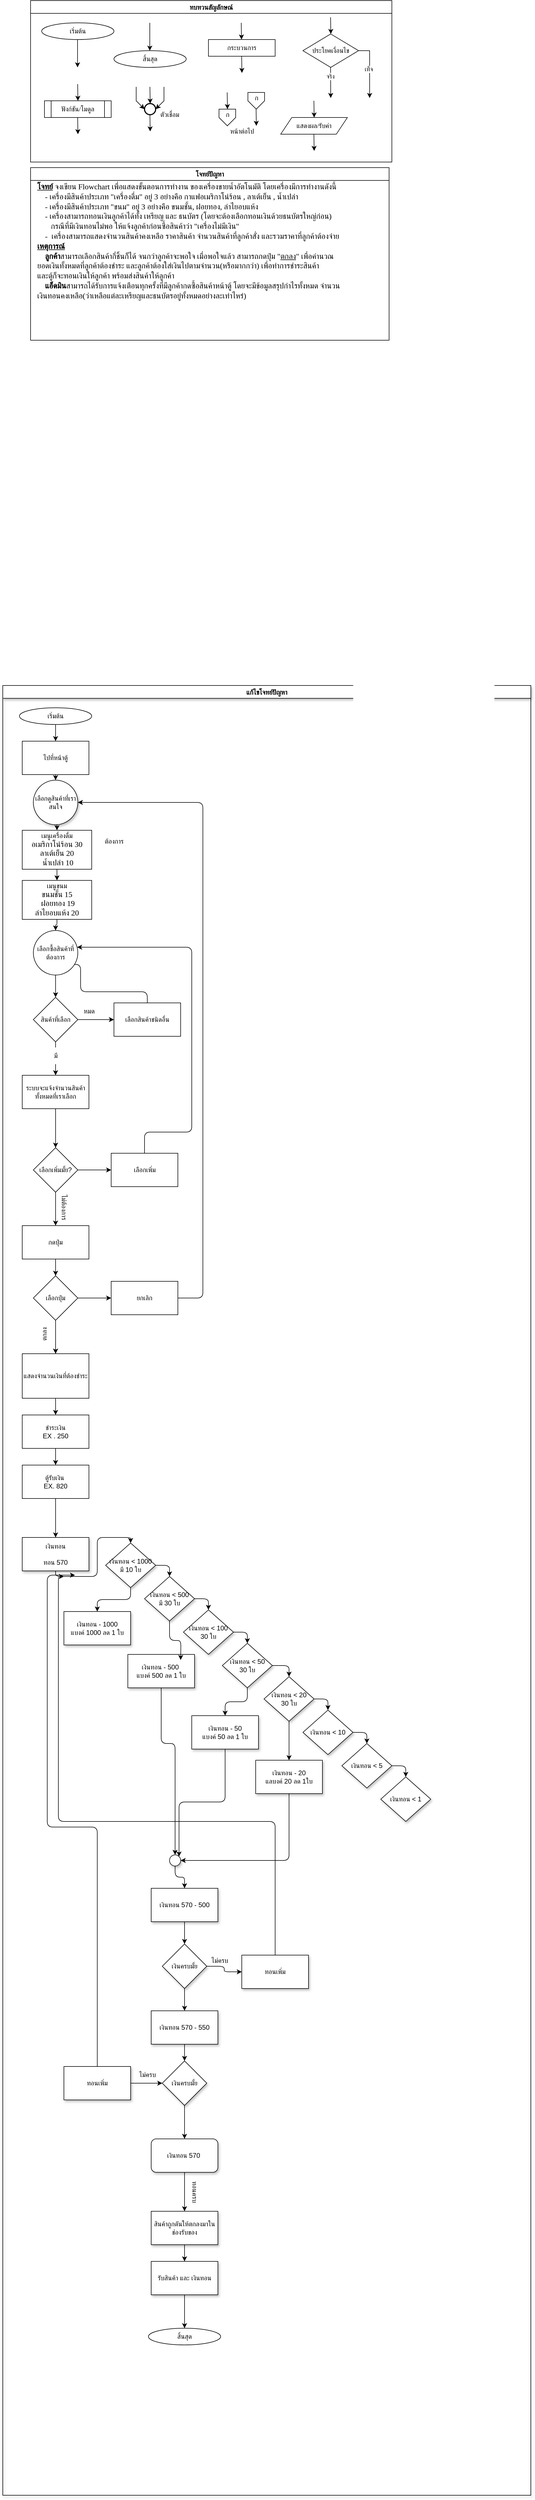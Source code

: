 <mxfile>
    <diagram id="C5RBs43oDa-KdzZeNtuy" name="Page-1">
        <mxGraphModel dx="1659" dy="576" grid="1" gridSize="10" guides="1" tooltips="1" connect="1" arrows="1" fold="1" page="1" pageScale="1" pageWidth="827" pageHeight="1169" math="0" shadow="0">
            <root>
                <mxCell id="WIyWlLk6GJQsqaUBKTNV-0"/>
                <mxCell id="WIyWlLk6GJQsqaUBKTNV-1" parent="WIyWlLk6GJQsqaUBKTNV-0"/>
                <mxCell id="135" value="ทบทวนสัญลักษณ์" style="swimlane;fontFamily=Sarabun;fontSource=https%3A%2F%2Ffonts.googleapis.com%2Fcss%3Ffamily%3DSarabun;" vertex="1" parent="WIyWlLk6GJQsqaUBKTNV-1">
                    <mxGeometry x="-710" y="30" width="650" height="290" as="geometry"/>
                </mxCell>
                <mxCell id="136" value="&lt;font data-font-src=&quot;https://fonts.googleapis.com/css?family=Sarabun&quot; face=&quot;Sarabun&quot;&gt;เริ่มต้น&lt;/font&gt;" style="ellipse;whiteSpace=wrap;html=1;" vertex="1" parent="135">
                    <mxGeometry x="20" y="40" width="130" height="30" as="geometry"/>
                </mxCell>
                <mxCell id="137" value="" style="endArrow=classic;html=1;rounded=0;" edge="1" parent="135">
                    <mxGeometry width="50" height="50" relative="1" as="geometry">
                        <mxPoint x="84.5" y="70" as="sourcePoint"/>
                        <mxPoint x="84.5" y="120" as="targetPoint"/>
                    </mxGeometry>
                </mxCell>
                <mxCell id="138" value="&lt;font face=&quot;Sarabun&quot;&gt;สิ้นสุด&lt;/font&gt;" style="ellipse;whiteSpace=wrap;html=1;" vertex="1" parent="135">
                    <mxGeometry x="150" y="90" width="130" height="30" as="geometry"/>
                </mxCell>
                <mxCell id="139" value="" style="endArrow=classic;html=1;rounded=0;" edge="1" parent="135">
                    <mxGeometry width="50" height="50" relative="1" as="geometry">
                        <mxPoint x="214.5" y="40" as="sourcePoint"/>
                        <mxPoint x="214.5" y="90" as="targetPoint"/>
                    </mxGeometry>
                </mxCell>
                <mxCell id="140" value="กระบวนการ" style="rounded=0;whiteSpace=wrap;html=1;fontFamily=Sarabun;fontSource=https%3A%2F%2Ffonts.googleapis.com%2Fcss%3Ffamily%3DSarabun;" vertex="1" parent="135">
                    <mxGeometry x="320" y="70" width="120" height="30" as="geometry"/>
                </mxCell>
                <mxCell id="141" value="" style="endArrow=classic;html=1;rounded=0;" edge="1" parent="135">
                    <mxGeometry width="50" height="50" relative="1" as="geometry">
                        <mxPoint x="379" y="40" as="sourcePoint"/>
                        <mxPoint x="379.5" y="70" as="targetPoint"/>
                    </mxGeometry>
                </mxCell>
                <mxCell id="142" value="" style="endArrow=classic;html=1;rounded=0;" edge="1" parent="135">
                    <mxGeometry width="50" height="50" relative="1" as="geometry">
                        <mxPoint x="379.75" y="100" as="sourcePoint"/>
                        <mxPoint x="380.25" y="130" as="targetPoint"/>
                    </mxGeometry>
                </mxCell>
                <mxCell id="143" value="ประโยคเงื่อนไข" style="rhombus;whiteSpace=wrap;html=1;fontFamily=Sarabun;fontSource=https%3A%2F%2Ffonts.googleapis.com%2Fcss%3Ffamily%3DSarabun;" vertex="1" parent="135">
                    <mxGeometry x="490" y="60" width="100" height="60" as="geometry"/>
                </mxCell>
                <mxCell id="144" value="" style="endArrow=classic;html=1;rounded=0;" edge="1" parent="135">
                    <mxGeometry width="50" height="50" relative="1" as="geometry">
                        <mxPoint x="539.71" y="30" as="sourcePoint"/>
                        <mxPoint x="540.21" y="60" as="targetPoint"/>
                    </mxGeometry>
                </mxCell>
                <mxCell id="145" value="" style="endArrow=classic;html=1;rounded=0;" edge="1" parent="135">
                    <mxGeometry width="50" height="50" relative="1" as="geometry">
                        <mxPoint x="539.71" y="120" as="sourcePoint"/>
                        <mxPoint x="540" y="175" as="targetPoint"/>
                    </mxGeometry>
                </mxCell>
                <mxCell id="146" value="จริง" style="edgeLabel;html=1;align=center;verticalAlign=middle;resizable=0;points=[];fontFamily=Sarabun;fontSource=https%3A%2F%2Ffonts.googleapis.com%2Fcss%3Ffamily%3DSarabun;" vertex="1" connectable="0" parent="145">
                    <mxGeometry x="-0.414" y="-1" relative="1" as="geometry">
                        <mxPoint as="offset"/>
                    </mxGeometry>
                </mxCell>
                <mxCell id="147" value="" style="endArrow=classic;html=1;rounded=0;exitX=1;exitY=0.5;exitDx=0;exitDy=0;" edge="1" parent="135" source="143">
                    <mxGeometry width="50" height="50" relative="1" as="geometry">
                        <mxPoint x="620" y="95" as="sourcePoint"/>
                        <mxPoint x="610" y="175" as="targetPoint"/>
                        <Array as="points">
                            <mxPoint x="610" y="90"/>
                        </Array>
                    </mxGeometry>
                </mxCell>
                <mxCell id="148" value="&lt;font data-font-src=&quot;https://fonts.googleapis.com/css?family=Sarabun&quot; face=&quot;Sarabun&quot;&gt;เท็จ&lt;/font&gt;" style="edgeLabel;html=1;align=center;verticalAlign=middle;resizable=0;points=[];" vertex="1" connectable="0" parent="147">
                    <mxGeometry x="-0.002" y="-2" relative="1" as="geometry">
                        <mxPoint as="offset"/>
                    </mxGeometry>
                </mxCell>
                <mxCell id="149" value="&lt;font data-font-src=&quot;https://fonts.googleapis.com/css?family=Sarabun&quot; face=&quot;Sarabun&quot;&gt;ฟังก์ชัน/โมดูล&lt;/font&gt;" style="shape=process;whiteSpace=wrap;html=1;backgroundOutline=1;" vertex="1" parent="135">
                    <mxGeometry x="25" y="180" width="120" height="30" as="geometry"/>
                </mxCell>
                <mxCell id="150" value="" style="endArrow=classic;html=1;rounded=0;" edge="1" parent="135">
                    <mxGeometry width="50" height="50" relative="1" as="geometry">
                        <mxPoint x="84.71" y="150" as="sourcePoint"/>
                        <mxPoint x="85.21" y="180" as="targetPoint"/>
                    </mxGeometry>
                </mxCell>
                <mxCell id="151" value="" style="endArrow=classic;html=1;rounded=0;" edge="1" parent="135">
                    <mxGeometry width="50" height="50" relative="1" as="geometry">
                        <mxPoint x="84.71" y="210" as="sourcePoint"/>
                        <mxPoint x="85.21" y="240" as="targetPoint"/>
                    </mxGeometry>
                </mxCell>
                <mxCell id="152" value="" style="strokeWidth=2;html=1;shape=mxgraph.flowchart.start_2;whiteSpace=wrap;" vertex="1" parent="135">
                    <mxGeometry x="205" y="185" width="20" height="20" as="geometry"/>
                </mxCell>
                <mxCell id="153" value="" style="endArrow=classic;html=1;rounded=0;" edge="1" parent="135">
                    <mxGeometry width="50" height="50" relative="1" as="geometry">
                        <mxPoint x="214.71" y="155" as="sourcePoint"/>
                        <mxPoint x="215.21" y="185" as="targetPoint"/>
                    </mxGeometry>
                </mxCell>
                <mxCell id="154" value="" style="endArrow=classic;html=1;rounded=0;entryX=0;entryY=0.5;entryDx=0;entryDy=0;entryPerimeter=0;" edge="1" parent="135" target="152">
                    <mxGeometry width="50" height="50" relative="1" as="geometry">
                        <mxPoint x="190.0" y="155" as="sourcePoint"/>
                        <mxPoint x="190.5" y="185" as="targetPoint"/>
                        <Array as="points">
                            <mxPoint x="190" y="180"/>
                        </Array>
                    </mxGeometry>
                </mxCell>
                <mxCell id="155" value="" style="endArrow=classic;html=1;rounded=0;entryX=1;entryY=0.5;entryDx=0;entryDy=0;entryPerimeter=0;" edge="1" parent="135" target="152">
                    <mxGeometry width="50" height="50" relative="1" as="geometry">
                        <mxPoint x="240.0" y="155" as="sourcePoint"/>
                        <mxPoint x="240.5" y="185" as="targetPoint"/>
                        <Array as="points">
                            <mxPoint x="240" y="180"/>
                        </Array>
                    </mxGeometry>
                </mxCell>
                <mxCell id="156" value="" style="endArrow=classic;html=1;rounded=0;" edge="1" parent="135">
                    <mxGeometry width="50" height="50" relative="1" as="geometry">
                        <mxPoint x="214.71" y="205" as="sourcePoint"/>
                        <mxPoint x="215.21" y="235" as="targetPoint"/>
                    </mxGeometry>
                </mxCell>
                <mxCell id="157" value="&lt;font data-font-src=&quot;https://fonts.googleapis.com/css?family=Sarabun&quot; face=&quot;Sarabun&quot;&gt;ตัวเชื่อม&lt;/font&gt;" style="text;html=1;align=center;verticalAlign=middle;resizable=0;points=[];autosize=1;strokeColor=none;fillColor=none;" vertex="1" parent="135">
                    <mxGeometry x="220" y="190" width="60" height="30" as="geometry"/>
                </mxCell>
                <mxCell id="158" value="" style="endArrow=classic;html=1;rounded=0;" edge="1" parent="135">
                    <mxGeometry width="50" height="50" relative="1" as="geometry">
                        <mxPoint x="353.71" y="165" as="sourcePoint"/>
                        <mxPoint x="354.21" y="195" as="targetPoint"/>
                    </mxGeometry>
                </mxCell>
                <mxCell id="159" value="" style="verticalLabelPosition=bottom;verticalAlign=top;html=1;shape=offPageConnector;rounded=0;size=0.5;" vertex="1" parent="135">
                    <mxGeometry x="339" y="195" width="30" height="30" as="geometry"/>
                </mxCell>
                <mxCell id="160" value="" style="endArrow=classic;html=1;rounded=0;" edge="1" parent="135">
                    <mxGeometry width="50" height="50" relative="1" as="geometry">
                        <mxPoint x="405.71" y="195" as="sourcePoint"/>
                        <mxPoint x="406.21" y="225" as="targetPoint"/>
                    </mxGeometry>
                </mxCell>
                <mxCell id="161" value="" style="verticalLabelPosition=bottom;verticalAlign=top;html=1;shape=offPageConnector;rounded=0;size=0.5;" vertex="1" parent="135">
                    <mxGeometry x="391" y="165" width="30" height="30" as="geometry"/>
                </mxCell>
                <mxCell id="162" value="หน้าต่อไป" style="text;html=1;align=center;verticalAlign=middle;resizable=0;points=[];autosize=1;strokeColor=none;fillColor=none;fontFamily=Sarabun;fontSource=https%3A%2F%2Ffonts.googleapis.com%2Fcss%3Ffamily%3DSarabun;" vertex="1" parent="135">
                    <mxGeometry x="345" y="220" width="70" height="30" as="geometry"/>
                </mxCell>
                <mxCell id="163" value="ก" style="text;html=1;align=center;verticalAlign=middle;resizable=0;points=[];autosize=1;strokeColor=none;fillColor=none;fontFamily=Sarabun;fontSource=https%3A%2F%2Ffonts.googleapis.com%2Fcss%3Ffamily%3DSarabun;" vertex="1" parent="135">
                    <mxGeometry x="339" y="190" width="30" height="30" as="geometry"/>
                </mxCell>
                <mxCell id="164" value="ก" style="text;html=1;align=center;verticalAlign=middle;resizable=0;points=[];autosize=1;strokeColor=none;fillColor=none;fontFamily=Sarabun;fontSource=https%3A%2F%2Ffonts.googleapis.com%2Fcss%3Ffamily%3DSarabun;" vertex="1" parent="135">
                    <mxGeometry x="391" y="160" width="30" height="30" as="geometry"/>
                </mxCell>
                <mxCell id="165" value="แสดงผล/รับค่า" style="shape=parallelogram;perimeter=parallelogramPerimeter;whiteSpace=wrap;html=1;fixedSize=1;fontFamily=Sarabun;fontSource=https%3A%2F%2Ffonts.googleapis.com%2Fcss%3Ffamily%3DSarabun;" vertex="1" parent="135">
                    <mxGeometry x="450" y="210" width="120" height="30" as="geometry"/>
                </mxCell>
                <mxCell id="166" value="" style="endArrow=classic;html=1;rounded=0;" edge="1" parent="135">
                    <mxGeometry width="50" height="50" relative="1" as="geometry">
                        <mxPoint x="509.71" y="180" as="sourcePoint"/>
                        <mxPoint x="510.21" y="210" as="targetPoint"/>
                    </mxGeometry>
                </mxCell>
                <mxCell id="167" value="" style="endArrow=classic;html=1;rounded=0;" edge="1" parent="135">
                    <mxGeometry width="50" height="50" relative="1" as="geometry">
                        <mxPoint x="509.71" y="240" as="sourcePoint"/>
                        <mxPoint x="510.21" y="270" as="targetPoint"/>
                    </mxGeometry>
                </mxCell>
                <mxCell id="168" value="แก้ไขโจทย์ปัญหา" style="swimlane;fontFamily=Sarabun;fontSource=https%3A%2F%2Ffonts.googleapis.com%2Fcss%3Ffamily%3DSarabun;shadow=1;" vertex="1" parent="WIyWlLk6GJQsqaUBKTNV-1">
                    <mxGeometry x="-760" y="1260" width="950" height="3250" as="geometry"/>
                </mxCell>
                <mxCell id="169" value="" style="edgeStyle=none;html=1;" edge="1" parent="168" source="170" target="173">
                    <mxGeometry relative="1" as="geometry"/>
                </mxCell>
                <mxCell id="170" value="&lt;font data-font-src=&quot;https://fonts.googleapis.com/css?family=Sarabun&quot; face=&quot;Sarabun&quot;&gt;เริ่มต้น&lt;/font&gt;" style="ellipse;whiteSpace=wrap;html=1;" vertex="1" parent="168">
                    <mxGeometry x="30" y="40" width="130" height="30" as="geometry"/>
                </mxCell>
                <mxCell id="171" value="&lt;font face=&quot;Sarabun&quot;&gt;สิ้นสุด&lt;/font&gt;" style="ellipse;whiteSpace=wrap;html=1;" vertex="1" parent="168">
                    <mxGeometry x="262" y="2950" width="130" height="30" as="geometry"/>
                </mxCell>
                <mxCell id="172" style="edgeStyle=orthogonalEdgeStyle;html=1;exitX=0.5;exitY=1;exitDx=0;exitDy=0;entryX=0.5;entryY=0;entryDx=0;entryDy=0;" edge="1" parent="168" source="173" target="211">
                    <mxGeometry relative="1" as="geometry"/>
                </mxCell>
                <mxCell id="173" value="ไปที่หน้าตู้" style="whiteSpace=wrap;html=1;" vertex="1" parent="168">
                    <mxGeometry x="35" y="100" width="120" height="60" as="geometry"/>
                </mxCell>
                <mxCell id="174" value="" style="edgeStyle=none;html=1;" edge="1" parent="168" source="175" target="177">
                    <mxGeometry relative="1" as="geometry"/>
                </mxCell>
                <mxCell id="175" value="เมนูเครื่องดื่ม&lt;br&gt;&lt;span style=&quot;font-family: Sarabun; font-size: 14px; text-align: left;&quot;&gt;อเมริกาโน่ร้อน 30 &lt;br&gt;ลาเต้เย็น 20&lt;br&gt;&amp;nbsp;น้ำเปล่า 10&lt;/span&gt;" style="whiteSpace=wrap;html=1;" vertex="1" parent="168">
                    <mxGeometry x="35" y="260" width="125" height="70" as="geometry"/>
                </mxCell>
                <mxCell id="176" value="" style="edgeStyle=orthogonalEdgeStyle;html=1;" edge="1" parent="168" source="177" target="209">
                    <mxGeometry relative="1" as="geometry"/>
                </mxCell>
                <mxCell id="177" value="เมนูขนม&lt;br&gt;&lt;span style=&quot;font-family: Sarabun; font-size: 14px; text-align: left;&quot;&gt;ขนมชั้น 15&lt;br&gt;&amp;nbsp;ฝอยทอง 19&lt;br&gt;ลำไยอบแห้ง 20&lt;/span&gt;" style="whiteSpace=wrap;html=1;" vertex="1" parent="168">
                    <mxGeometry x="35" y="350" width="125" height="70" as="geometry"/>
                </mxCell>
                <mxCell id="178" value="" style="edgeStyle=none;html=1;exitX=0.5;exitY=1;exitDx=0;exitDy=0;" edge="1" parent="168" source="209" target="181">
                    <mxGeometry relative="1" as="geometry">
                        <mxPoint x="97" y="530" as="sourcePoint"/>
                    </mxGeometry>
                </mxCell>
                <mxCell id="179" value="" style="edgeStyle=none;html=1;" edge="1" parent="168" source="181" target="182">
                    <mxGeometry relative="1" as="geometry">
                        <Array as="points">
                            <mxPoint x="160" y="600"/>
                        </Array>
                    </mxGeometry>
                </mxCell>
                <mxCell id="180" value="" style="edgeStyle=none;html=1;startArrow=none;" edge="1" parent="168" source="187" target="186">
                    <mxGeometry relative="1" as="geometry"/>
                </mxCell>
                <mxCell id="181" value="สินค้าที่เลือก" style="rhombus;whiteSpace=wrap;html=1;" vertex="1" parent="168">
                    <mxGeometry x="55" y="560" width="80" height="80" as="geometry"/>
                </mxCell>
                <mxCell id="182" value="เลือกสินค้าชนิดอื่น" style="whiteSpace=wrap;html=1;" vertex="1" parent="168">
                    <mxGeometry x="200" y="570" width="120" height="60" as="geometry"/>
                </mxCell>
                <mxCell id="183" value="หมด" style="text;html=1;align=center;verticalAlign=middle;resizable=0;points=[];autosize=1;strokeColor=none;fillColor=none;" vertex="1" parent="168">
                    <mxGeometry x="130" y="570" width="50" height="30" as="geometry"/>
                </mxCell>
                <mxCell id="184" value="" style="edgeStyle=orthogonalEdgeStyle;html=1;" edge="1" parent="168" source="186" target="192">
                    <mxGeometry relative="1" as="geometry"/>
                </mxCell>
                <mxCell id="185" value="" style="edgeStyle=orthogonalEdgeStyle;html=1;" edge="1" parent="168" source="186" target="198">
                    <mxGeometry relative="1" as="geometry"/>
                </mxCell>
                <mxCell id="186" value="ระบบจะแจ้งจำนวนสินค้าทั้งหมดที่เราเลือก" style="whiteSpace=wrap;html=1;" vertex="1" parent="168">
                    <mxGeometry x="35" y="700" width="120" height="60" as="geometry"/>
                </mxCell>
                <mxCell id="187" value="มี" style="text;html=1;align=center;verticalAlign=middle;resizable=0;points=[];autosize=1;strokeColor=none;fillColor=none;" vertex="1" parent="168">
                    <mxGeometry x="80" y="650" width="30" height="30" as="geometry"/>
                </mxCell>
                <mxCell id="188" value="" style="edgeStyle=none;html=1;endArrow=none;" edge="1" parent="168" source="181" target="187">
                    <mxGeometry relative="1" as="geometry">
                        <mxPoint x="-625" y="1270" as="sourcePoint"/>
                        <mxPoint x="-625" y="1320" as="targetPoint"/>
                    </mxGeometry>
                </mxCell>
                <mxCell id="189" value="" style="edgeStyle=orthogonalEdgeStyle;html=1;" edge="1" parent="168" source="192" target="194">
                    <mxGeometry relative="1" as="geometry"/>
                </mxCell>
                <mxCell id="190" value="" style="edgeStyle=orthogonalEdgeStyle;html=1;" edge="1" parent="168" source="192" target="194">
                    <mxGeometry relative="1" as="geometry"/>
                </mxCell>
                <mxCell id="191" value="" style="edgeStyle=orthogonalEdgeStyle;html=1;" edge="1" parent="168" source="192" target="205">
                    <mxGeometry relative="1" as="geometry"/>
                </mxCell>
                <mxCell id="192" value="กดปุ่ม" style="whiteSpace=wrap;html=1;" vertex="1" parent="168">
                    <mxGeometry x="35" y="970" width="120" height="60" as="geometry"/>
                </mxCell>
                <mxCell id="193" value="" style="edgeStyle=orthogonalEdgeStyle;html=1;" edge="1" parent="168" source="194" target="196">
                    <mxGeometry relative="1" as="geometry">
                        <Array as="points">
                            <mxPoint x="95" y="1280"/>
                            <mxPoint x="95" y="1280"/>
                        </Array>
                    </mxGeometry>
                </mxCell>
                <mxCell id="194" value="แสดงจำนวนเงินที่ต้องชำระ&lt;br&gt;" style="whiteSpace=wrap;html=1;" vertex="1" parent="168">
                    <mxGeometry x="35" y="1200" width="120" height="80" as="geometry"/>
                </mxCell>
                <mxCell id="195" value="" style="edgeStyle=orthogonalEdgeStyle;html=1;" edge="1" parent="168" source="196" target="232">
                    <mxGeometry relative="1" as="geometry"/>
                </mxCell>
                <mxCell id="196" value="ชำระเงิน&lt;br&gt;EX . 250" style="whiteSpace=wrap;html=1;" vertex="1" parent="168">
                    <mxGeometry x="35" y="1310" width="120" height="60" as="geometry"/>
                </mxCell>
                <mxCell id="197" value="" style="edgeStyle=orthogonalEdgeStyle;html=1;" edge="1" parent="168" source="198" target="201">
                    <mxGeometry relative="1" as="geometry"/>
                </mxCell>
                <mxCell id="198" value="เลือกเพิ่มมั้ย?" style="rhombus;whiteSpace=wrap;html=1;" vertex="1" parent="168">
                    <mxGeometry x="55" y="830" width="80" height="80" as="geometry"/>
                </mxCell>
                <mxCell id="199" value="ไม่ต้องการ" style="text;html=1;align=center;verticalAlign=middle;resizable=0;points=[];autosize=1;strokeColor=none;fillColor=none;rotation=90;" vertex="1" parent="168">
                    <mxGeometry x="70" y="922" width="80" height="30" as="geometry"/>
                </mxCell>
                <mxCell id="200" style="edgeStyle=orthogonalEdgeStyle;html=1;exitX=0.5;exitY=0;exitDx=0;exitDy=0;" edge="1" parent="168" source="201" target="209">
                    <mxGeometry relative="1" as="geometry">
                        <mxPoint x="157.5" y="470" as="targetPoint"/>
                        <Array as="points">
                            <mxPoint x="255" y="802"/>
                            <mxPoint x="340" y="802"/>
                            <mxPoint x="340" y="470"/>
                        </Array>
                    </mxGeometry>
                </mxCell>
                <mxCell id="201" value="" style="whiteSpace=wrap;html=1;" vertex="1" parent="168">
                    <mxGeometry x="195" y="840" width="120" height="60" as="geometry"/>
                </mxCell>
                <mxCell id="202" value="เลือกเพิ่ม" style="text;html=1;align=center;verticalAlign=middle;resizable=0;points=[];autosize=1;strokeColor=none;fillColor=none;" vertex="1" parent="168">
                    <mxGeometry x="220" y="855" width="70" height="30" as="geometry"/>
                </mxCell>
                <mxCell id="203" style="edgeStyle=orthogonalEdgeStyle;html=1;exitX=0.5;exitY=0;exitDx=0;exitDy=0;entryX=1;entryY=1;entryDx=0;entryDy=0;" edge="1" parent="168" source="182" target="209">
                    <mxGeometry relative="1" as="geometry">
                        <mxPoint x="150" y="501" as="targetPoint"/>
                        <Array as="points">
                            <mxPoint x="260" y="550"/>
                            <mxPoint x="140" y="550"/>
                            <mxPoint x="140" y="501"/>
                            <mxPoint x="123" y="501"/>
                        </Array>
                    </mxGeometry>
                </mxCell>
                <mxCell id="204" value="" style="edgeStyle=orthogonalEdgeStyle;html=1;" edge="1" parent="168" source="205" target="208">
                    <mxGeometry relative="1" as="geometry"/>
                </mxCell>
                <mxCell id="205" value="เลือกปุ่ม" style="rhombus;whiteSpace=wrap;html=1;" vertex="1" parent="168">
                    <mxGeometry x="55" y="1060" width="80" height="80" as="geometry"/>
                </mxCell>
                <mxCell id="206" value="ตกลง" style="text;html=1;align=center;verticalAlign=middle;resizable=0;points=[];autosize=1;strokeColor=none;fillColor=none;rotation=270;" vertex="1" parent="168">
                    <mxGeometry x="50" y="1150" width="50" height="30" as="geometry"/>
                </mxCell>
                <mxCell id="207" style="edgeStyle=orthogonalEdgeStyle;html=1;exitX=1;exitY=0.5;exitDx=0;exitDy=0;entryX=1;entryY=0.5;entryDx=0;entryDy=0;" edge="1" parent="168" source="208" target="211">
                    <mxGeometry relative="1" as="geometry">
                        <mxPoint x="155" y="210" as="targetPoint"/>
                        <Array as="points">
                            <mxPoint x="360" y="1100"/>
                            <mxPoint x="360" y="210"/>
                        </Array>
                    </mxGeometry>
                </mxCell>
                <mxCell id="208" value="ยกเลิก" style="whiteSpace=wrap;html=1;" vertex="1" parent="168">
                    <mxGeometry x="195" y="1070" width="120" height="60" as="geometry"/>
                </mxCell>
                <mxCell id="209" value="เลือกซื้อสินค้าที่ต้องการ" style="ellipse;whiteSpace=wrap;html=1;" vertex="1" parent="168">
                    <mxGeometry x="55" y="440" width="80" height="80" as="geometry"/>
                </mxCell>
                <mxCell id="210" style="edgeStyle=orthogonalEdgeStyle;html=1;exitX=0.5;exitY=1;exitDx=0;exitDy=0;entryX=0.5;entryY=0;entryDx=0;entryDy=0;" edge="1" parent="168" source="211" target="175">
                    <mxGeometry relative="1" as="geometry"/>
                </mxCell>
                <mxCell id="211" value="เลือกดูสินค้าที่เราสนใจ" style="ellipse;whiteSpace=wrap;html=1;shadow=1;" vertex="1" parent="168">
                    <mxGeometry x="55" y="170" width="80" height="80" as="geometry"/>
                </mxCell>
                <mxCell id="212" style="edgeStyle=orthogonalEdgeStyle;html=1;exitX=0.5;exitY=1;exitDx=0;exitDy=0;entryX=0.5;entryY=0;entryDx=0;entryDy=0;" edge="1" parent="168" source="213" target="216">
                    <mxGeometry relative="1" as="geometry"/>
                </mxCell>
                <mxCell id="213" value="เงินทอน&lt;br&gt;&lt;br&gt;ทอน 570&lt;br&gt;" style="whiteSpace=wrap;html=1;shadow=1;" vertex="1" parent="168">
                    <mxGeometry x="35" y="1530" width="120" height="60" as="geometry"/>
                </mxCell>
                <mxCell id="214" style="edgeStyle=orthogonalEdgeStyle;html=1;exitX=1;exitY=0.5;exitDx=0;exitDy=0;entryX=0.5;entryY=0;entryDx=0;entryDy=0;" edge="1" parent="168" source="216" target="218">
                    <mxGeometry relative="1" as="geometry"/>
                </mxCell>
                <mxCell id="215" style="edgeStyle=orthogonalEdgeStyle;html=1;exitX=0.5;exitY=1;exitDx=0;exitDy=0;entryX=0.5;entryY=0;entryDx=0;entryDy=0;" edge="1" parent="168" source="216" target="246">
                    <mxGeometry relative="1" as="geometry"/>
                </mxCell>
                <mxCell id="216" value="เงินทอน &amp;lt; 1000&lt;br&gt;มี 10 ใบ" style="rhombus;whiteSpace=wrap;html=1;shadow=1;" vertex="1" parent="168">
                    <mxGeometry x="185" y="1540" width="90" height="80" as="geometry"/>
                </mxCell>
                <mxCell id="217" style="edgeStyle=orthogonalEdgeStyle;html=1;exitX=1;exitY=0.5;exitDx=0;exitDy=0;entryX=0.5;entryY=0;entryDx=0;entryDy=0;" edge="1" parent="168" source="218" target="220">
                    <mxGeometry relative="1" as="geometry"/>
                </mxCell>
                <mxCell id="218" value="เงินทอน &amp;lt; 500&lt;br&gt;มี 30 ใบ" style="rhombus;whiteSpace=wrap;html=1;shadow=1;" vertex="1" parent="168">
                    <mxGeometry x="255" y="1600" width="90" height="80" as="geometry"/>
                </mxCell>
                <mxCell id="219" style="edgeStyle=orthogonalEdgeStyle;html=1;exitX=1;exitY=0.5;exitDx=0;exitDy=0;entryX=0.5;entryY=0;entryDx=0;entryDy=0;" edge="1" parent="168" source="220" target="222">
                    <mxGeometry relative="1" as="geometry"/>
                </mxCell>
                <mxCell id="220" value="เงินทอน &amp;lt; 100&lt;br&gt;30 ใบ" style="rhombus;whiteSpace=wrap;html=1;shadow=1;" vertex="1" parent="168">
                    <mxGeometry x="325" y="1660" width="90" height="80" as="geometry"/>
                </mxCell>
                <mxCell id="221" style="edgeStyle=orthogonalEdgeStyle;html=1;exitX=1;exitY=0.5;exitDx=0;exitDy=0;entryX=0.5;entryY=0;entryDx=0;entryDy=0;" edge="1" parent="168" source="222" target="225">
                    <mxGeometry relative="1" as="geometry"/>
                </mxCell>
                <mxCell id="222" value="เงินทอน &amp;lt; 50&lt;br&gt;30 ใบ" style="rhombus;whiteSpace=wrap;html=1;shadow=1;" vertex="1" parent="168">
                    <mxGeometry x="395" y="1720" width="90" height="80" as="geometry"/>
                </mxCell>
                <mxCell id="223" style="edgeStyle=orthogonalEdgeStyle;html=1;exitX=1;exitY=0.5;exitDx=0;exitDy=0;entryX=0.5;entryY=0;entryDx=0;entryDy=0;" edge="1" parent="168" source="225" target="227">
                    <mxGeometry relative="1" as="geometry"/>
                </mxCell>
                <mxCell id="224" style="edgeStyle=orthogonalEdgeStyle;html=1;exitX=0.5;exitY=1;exitDx=0;exitDy=0;entryX=0.5;entryY=0;entryDx=0;entryDy=0;" edge="1" parent="168" source="225" target="245">
                    <mxGeometry relative="1" as="geometry"/>
                </mxCell>
                <mxCell id="225" value="เงินทอน &amp;lt; 20&lt;br&gt;30 ใบ" style="rhombus;whiteSpace=wrap;html=1;shadow=1;" vertex="1" parent="168">
                    <mxGeometry x="470" y="1780" width="90" height="80" as="geometry"/>
                </mxCell>
                <mxCell id="226" style="edgeStyle=orthogonalEdgeStyle;html=1;exitX=1;exitY=0.5;exitDx=0;exitDy=0;entryX=0.5;entryY=0;entryDx=0;entryDy=0;" edge="1" parent="168" source="227" target="229">
                    <mxGeometry relative="1" as="geometry"/>
                </mxCell>
                <mxCell id="227" value="เงินทอน &amp;lt; 10" style="rhombus;whiteSpace=wrap;html=1;shadow=1;" vertex="1" parent="168">
                    <mxGeometry x="540" y="1840" width="90" height="80" as="geometry"/>
                </mxCell>
                <mxCell id="228" style="edgeStyle=orthogonalEdgeStyle;html=1;exitX=1;exitY=0.5;exitDx=0;exitDy=0;" edge="1" parent="168" source="229" target="230">
                    <mxGeometry relative="1" as="geometry"/>
                </mxCell>
                <mxCell id="229" value="เงินทอน &amp;lt; 5" style="rhombus;whiteSpace=wrap;html=1;shadow=1;" vertex="1" parent="168">
                    <mxGeometry x="610" y="1900" width="90" height="80" as="geometry"/>
                </mxCell>
                <mxCell id="230" value="เงินทอน &amp;lt; 1" style="rhombus;whiteSpace=wrap;html=1;shadow=1;" vertex="1" parent="168">
                    <mxGeometry x="680" y="1960" width="90" height="80" as="geometry"/>
                </mxCell>
                <mxCell id="231" style="edgeStyle=orthogonalEdgeStyle;html=1;exitX=0.5;exitY=1;exitDx=0;exitDy=0;entryX=0.5;entryY=0;entryDx=0;entryDy=0;" edge="1" parent="168" source="232" target="213">
                    <mxGeometry relative="1" as="geometry"/>
                </mxCell>
                <mxCell id="232" value="ตู้รับเงิน&amp;nbsp;&lt;br&gt;EX. 820" style="whiteSpace=wrap;html=1;" vertex="1" parent="168">
                    <mxGeometry x="35" y="1400" width="120" height="60" as="geometry"/>
                </mxCell>
                <mxCell id="233" style="edgeStyle=orthogonalEdgeStyle;html=1;exitX=0.5;exitY=1;exitDx=0;exitDy=0;" edge="1" parent="168" source="234" target="238">
                    <mxGeometry relative="1" as="geometry">
                        <Array as="points">
                            <mxPoint x="285" y="1900"/>
                            <mxPoint x="310" y="1900"/>
                        </Array>
                    </mxGeometry>
                </mxCell>
                <mxCell id="234" value="เงินทอน - 500&amp;nbsp;&lt;br&gt;แบงค์ 500 ลด 1 ใบ" style="whiteSpace=wrap;html=1;shadow=1;" vertex="1" parent="168">
                    <mxGeometry x="225" y="1740" width="120" height="60" as="geometry"/>
                </mxCell>
                <mxCell id="235" style="edgeStyle=orthogonalEdgeStyle;html=1;exitX=0.5;exitY=1;exitDx=0;exitDy=0;entryX=1;entryY=0;entryDx=0;entryDy=0;" edge="1" parent="168" source="236" target="238">
                    <mxGeometry relative="1" as="geometry"/>
                </mxCell>
                <mxCell id="236" value="เงินทอน - 50&lt;br&gt;แบงค์ 50 ลด 1 ใบ" style="whiteSpace=wrap;html=1;shadow=1;" vertex="1" parent="168">
                    <mxGeometry x="340" y="1850" width="120" height="60" as="geometry"/>
                </mxCell>
                <mxCell id="237" style="edgeStyle=orthogonalEdgeStyle;html=1;exitX=0.5;exitY=1;exitDx=0;exitDy=0;entryX=0.5;entryY=0;entryDx=0;entryDy=0;" edge="1" parent="168" source="238" target="251">
                    <mxGeometry relative="1" as="geometry"/>
                </mxCell>
                <mxCell id="238" value="" style="ellipse;whiteSpace=wrap;html=1;shadow=1;" vertex="1" parent="168">
                    <mxGeometry x="300" y="2100" width="20" height="20" as="geometry"/>
                </mxCell>
                <mxCell id="239" style="edgeStyle=orthogonalEdgeStyle;html=1;exitX=0.5;exitY=1;exitDx=0;exitDy=0;entryX=0.5;entryY=0;entryDx=0;entryDy=0;" edge="1" parent="168" source="240" target="242">
                    <mxGeometry relative="1" as="geometry"/>
                </mxCell>
                <mxCell id="240" value="สินค้าถูกดันให้ตกลงมาในช่องรับของ" style="whiteSpace=wrap;html=1;shadow=1;" vertex="1" parent="168">
                    <mxGeometry x="267" y="2740" width="120" height="60" as="geometry"/>
                </mxCell>
                <mxCell id="241" style="edgeStyle=orthogonalEdgeStyle;html=1;exitX=0.5;exitY=1;exitDx=0;exitDy=0;entryX=0.5;entryY=0;entryDx=0;entryDy=0;" edge="1" parent="168" source="242">
                    <mxGeometry relative="1" as="geometry">
                        <mxPoint x="327.0" y="2950" as="targetPoint"/>
                    </mxGeometry>
                </mxCell>
                <mxCell id="242" value="รับสินค้า และ เงินทอน" style="whiteSpace=wrap;html=1;shadow=1;" vertex="1" parent="168">
                    <mxGeometry x="267" y="2830" width="120" height="60" as="geometry"/>
                </mxCell>
                <mxCell id="243" style="edgeStyle=orthogonalEdgeStyle;html=1;exitX=0.5;exitY=1;exitDx=0;exitDy=0;entryX=0.5;entryY=0;entryDx=0;entryDy=0;" edge="1" parent="168" source="222" target="236">
                    <mxGeometry relative="1" as="geometry">
                        <mxPoint x="450" y="1850" as="targetPoint"/>
                    </mxGeometry>
                </mxCell>
                <mxCell id="244" style="edgeStyle=orthogonalEdgeStyle;html=1;exitX=0.5;exitY=1;exitDx=0;exitDy=0;entryX=1;entryY=0.5;entryDx=0;entryDy=0;fillColor=#66FF66;" edge="1" parent="168" source="245" target="238">
                    <mxGeometry relative="1" as="geometry"/>
                </mxCell>
                <mxCell id="245" value="เงินทอน - 20&lt;br&gt;แลบงค์ 20 ลด 1ใบ" style="whiteSpace=wrap;html=1;shadow=1;" vertex="1" parent="168">
                    <mxGeometry x="455" y="1930" width="120" height="60" as="geometry"/>
                </mxCell>
                <mxCell id="246" value="เงินทอน - 1000&lt;br&gt;แบงค์ 1000 ลด 1 ใบ" style="whiteSpace=wrap;html=1;shadow=1;" vertex="1" parent="168">
                    <mxGeometry x="110" y="1663" width="120" height="60" as="geometry"/>
                </mxCell>
                <mxCell id="247" style="edgeStyle=orthogonalEdgeStyle;html=1;exitX=1;exitY=0.5;exitDx=0;exitDy=0;entryX=0;entryY=0.5;entryDx=0;entryDy=0;" edge="1" parent="168" source="249" target="252">
                    <mxGeometry relative="1" as="geometry"/>
                </mxCell>
                <mxCell id="248" style="edgeStyle=orthogonalEdgeStyle;html=1;exitX=0.5;exitY=1;exitDx=0;exitDy=0;" edge="1" parent="168" source="249" target="254">
                    <mxGeometry relative="1" as="geometry"/>
                </mxCell>
                <mxCell id="249" value="เงินครบมั้ย" style="rhombus;whiteSpace=wrap;html=1;shadow=1;" vertex="1" parent="168">
                    <mxGeometry x="287" y="2260" width="80" height="80" as="geometry"/>
                </mxCell>
                <mxCell id="250" style="edgeStyle=orthogonalEdgeStyle;html=1;exitX=0.5;exitY=1;exitDx=0;exitDy=0;entryX=0.5;entryY=0;entryDx=0;entryDy=0;" edge="1" parent="168" source="251" target="249">
                    <mxGeometry relative="1" as="geometry"/>
                </mxCell>
                <mxCell id="251" value="เงินทอน 570 - 500" style="whiteSpace=wrap;html=1;shadow=1;" vertex="1" parent="168">
                    <mxGeometry x="267" y="2160" width="120" height="60" as="geometry"/>
                </mxCell>
                <mxCell id="252" value="ทอนเพิ่ม" style="whiteSpace=wrap;html=1;shadow=1;" vertex="1" parent="168">
                    <mxGeometry x="430" y="2280" width="120" height="60" as="geometry"/>
                </mxCell>
                <mxCell id="253" style="edgeStyle=orthogonalEdgeStyle;html=1;exitX=0.5;exitY=1;exitDx=0;exitDy=0;entryX=0.5;entryY=0;entryDx=0;entryDy=0;" edge="1" parent="168" source="254" target="255">
                    <mxGeometry relative="1" as="geometry"/>
                </mxCell>
                <mxCell id="254" value="เงินทอน 570 - 550" style="whiteSpace=wrap;html=1;shadow=1;" vertex="1" parent="168">
                    <mxGeometry x="267" y="2380" width="120" height="60" as="geometry"/>
                </mxCell>
                <mxCell id="255" value="เงินครบมั้ย" style="rhombus;whiteSpace=wrap;html=1;shadow=1;" vertex="1" parent="168">
                    <mxGeometry x="287" y="2470" width="80" height="80" as="geometry"/>
                </mxCell>
                <mxCell id="256" style="edgeStyle=orthogonalEdgeStyle;html=1;exitX=1;exitY=0.5;exitDx=0;exitDy=0;fillColor=#66FF66;" edge="1" parent="168" source="257" target="255">
                    <mxGeometry relative="1" as="geometry"/>
                </mxCell>
                <mxCell id="257" value="ทอนเพิ่ม" style="whiteSpace=wrap;html=1;shadow=1;" vertex="1" parent="168">
                    <mxGeometry x="110" y="2480" width="120" height="60" as="geometry"/>
                </mxCell>
                <mxCell id="258" value="ไม่ครบ" style="text;html=1;align=center;verticalAlign=middle;resizable=0;points=[];autosize=1;strokeColor=none;fillColor=none;" vertex="1" parent="168">
                    <mxGeometry x="230" y="2480" width="60" height="30" as="geometry"/>
                </mxCell>
                <mxCell id="259" style="edgeStyle=orthogonalEdgeStyle;html=1;exitX=0.5;exitY=1;exitDx=0;exitDy=0;entryX=0.5;entryY=0;entryDx=0;entryDy=0;fillColor=#66FF66;" edge="1" parent="168" source="260" target="240">
                    <mxGeometry relative="1" as="geometry"/>
                </mxCell>
                <mxCell id="260" value="เงินทอน 570&amp;nbsp;" style="rounded=1;whiteSpace=wrap;html=1;shadow=1;" vertex="1" parent="168">
                    <mxGeometry x="267" y="2610" width="120" height="60" as="geometry"/>
                </mxCell>
                <mxCell id="261" style="edgeStyle=orthogonalEdgeStyle;html=1;exitX=0.5;exitY=1;exitDx=0;exitDy=0;entryX=0.5;entryY=0;entryDx=0;entryDy=0;fillColor=#66FF66;" edge="1" parent="168" source="255" target="260">
                    <mxGeometry relative="1" as="geometry"/>
                </mxCell>
                <mxCell id="262" value="ทอนครบ" style="text;html=1;align=center;verticalAlign=middle;resizable=0;points=[];autosize=1;strokeColor=none;fillColor=none;rotation=90;" vertex="1" parent="168">
                    <mxGeometry x="310" y="2690" width="70" height="30" as="geometry"/>
                </mxCell>
                <mxCell id="263" value="&lt;font data-font-src=&quot;https://fonts.googleapis.com/css?family=Sarabun&quot; face=&quot;Sarabun&quot;&gt;โจทย์ปัญหา&lt;/font&gt;" style="swimlane;whiteSpace=wrap;html=1;" vertex="1" parent="WIyWlLk6GJQsqaUBKTNV-1">
                    <mxGeometry x="-710" y="330" width="645" height="310" as="geometry"/>
                </mxCell>
                <mxCell id="264" value="&lt;p style=&quot;line-height: 120%;&quot;&gt;&lt;font data-font-src=&quot;https://fonts.googleapis.com/css?family=Sarabun&quot; face=&quot;Sarabun&quot; style=&quot;font-size: 14px;&quot;&gt;&lt;b&gt;&lt;u&gt;โจทย์&lt;/u&gt;&lt;/b&gt; จงเขียน Flowchart เพื่อแสดงขั้นตอนการทำงาน ของเครื่องขายน้ำอัตโนมัติ โดยเครื่องมีการทำงานดังนี้&lt;br&gt;&amp;nbsp; &amp;nbsp; - เครื่องมีสินค้าประเภท &quot;เครื่องดื่ม&quot; อยู่ 3 อย่างคือ กาแฟอเมริกาโน่ร้อน , ลาเต้เย็น , น้ำเปล่า&lt;br&gt;&amp;nbsp; &amp;nbsp; - เครื่องมีสินค้าประเภท &quot;ขนม&quot; อยู่ 3 อย่างคือ ขนมชั้น, ฝอยทอง, ลำไยอบแห้ง&lt;br&gt;&amp;nbsp; &amp;nbsp; - เครื่องสามารถทอนเงินลูกค้าได้ทั้ง เหรียญ และ ธนบัตร (โดยจะต้องเลือกทอนเงินด้วยธนบัตรใหญ่ก่อน)&lt;br&gt;&lt;/font&gt;&lt;span style=&quot;font-family: Sarabun; background-color: initial;&quot;&gt;&amp;nbsp; &amp;nbsp; &amp;nbsp; &amp;nbsp;กรณีที่มีเงินทอนไม่พอ ให้แจ้งลูกค้าก่อนซื้อสินค้าว่า &quot;เครื่องไม่มีเงิน&quot;&lt;br&gt;&amp;nbsp; &amp;nbsp; -&amp;nbsp; เครื่องสามารถแสดงจำนวนสินค้าคงเหลือ ราคาสินค้า จำนวนสินค้าที่ลูกค้าสั่ง และรวมราคาที่ลูกค้าต้องจ่าย&lt;br&gt;&lt;/span&gt;&lt;span style=&quot;font-family: Sarabun; background-color: initial;&quot;&gt;&lt;b&gt;&lt;u&gt;เหตุการณ์&lt;/u&gt;&lt;/b&gt;&lt;br&gt;&amp;nbsp; &amp;nbsp; &lt;b&gt;ลูกค้า&lt;/b&gt;สามารถเลือกสินค้ากี่ชิ้นก็ได้ จนกว่าลูกค้าจะพอใจ เมื่อพอใจแล้ว สามารถกดปุ่ม &quot;&lt;u&gt;ตกลง&lt;/u&gt;&quot; เพื่อคำนวณ&lt;br&gt;ยอดเงินทั้งหมดที่ลูกค้าต้องชำระ และลูกค้าต้องใส่เงินไปตามจำนวน(หรือมากกว่า) เพื่อทำการชำระสินค้า&lt;br&gt;และตู้ก็จะทอนเงินให้ลูกค้า พร้อมส่งสินค้าให้ลูกค้า&lt;br&gt;&amp;nbsp; &amp;nbsp; &lt;b&gt;แอ็ดมิน&lt;/b&gt;สามารถได้รับการแจ้งเตือนทุกครั้งที่มีลูกค้ากดซื้อสินค้าหน้าตู้ โดยจะมีข้อมูลสรุปกำไรทั้งหมด จำนวน&lt;br&gt;เงินทอนคงเหลือ(ว่าเหลือแต่ละเหรียญและธนบัตรอยู่ทั้งหมดอย่างละเท่าไหร่)&lt;/span&gt;&lt;/p&gt;" style="text;html=1;align=left;verticalAlign=top;resizable=0;points=[];autosize=1;strokeColor=none;fillColor=none;fontSize=14;" vertex="1" parent="263">
                    <mxGeometry x="10" y="5" width="630" height="260" as="geometry"/>
                </mxCell>
                <mxCell id="265" value="ต้องการ" style="text;html=1;align=center;verticalAlign=middle;resizable=0;points=[];autosize=1;strokeColor=none;fillColor=none;" vertex="1" parent="WIyWlLk6GJQsqaUBKTNV-1">
                    <mxGeometry x="-590" y="1525" width="60" height="30" as="geometry"/>
                </mxCell>
                <mxCell id="266" style="edgeStyle=orthogonalEdgeStyle;html=1;exitX=0.5;exitY=1;exitDx=0;exitDy=0;" edge="1" parent="WIyWlLk6GJQsqaUBKTNV-1" source="218">
                    <mxGeometry relative="1" as="geometry">
                        <mxPoint x="-440" y="3010" as="targetPoint"/>
                    </mxGeometry>
                </mxCell>
                <mxCell id="267" value="ไม่ครบ" style="text;html=1;align=center;verticalAlign=middle;resizable=0;points=[];autosize=1;strokeColor=none;fillColor=none;" vertex="1" parent="WIyWlLk6GJQsqaUBKTNV-1">
                    <mxGeometry x="-400" y="3535" width="60" height="30" as="geometry"/>
                </mxCell>
                <mxCell id="268" style="edgeStyle=orthogonalEdgeStyle;html=1;exitX=0.5;exitY=0;exitDx=0;exitDy=0;" edge="1" parent="WIyWlLk6GJQsqaUBKTNV-1" source="252">
                    <mxGeometry relative="1" as="geometry">
                        <mxPoint x="-650" y="2860" as="targetPoint"/>
                        <Array as="points">
                            <mxPoint x="-270" y="3300"/>
                            <mxPoint x="-660" y="3300"/>
                            <mxPoint x="-660" y="2860"/>
                        </Array>
                    </mxGeometry>
                </mxCell>
                <mxCell id="269" style="edgeStyle=orthogonalEdgeStyle;html=1;exitX=0.5;exitY=0;exitDx=0;exitDy=0;fillColor=#66FF66;" edge="1" parent="WIyWlLk6GJQsqaUBKTNV-1" source="257">
                    <mxGeometry relative="1" as="geometry">
                        <mxPoint x="-630" y="2857.6" as="targetPoint"/>
                        <Array as="points">
                            <mxPoint x="-590" y="3310"/>
                            <mxPoint x="-680" y="3310"/>
                            <mxPoint x="-680" y="2858"/>
                        </Array>
                    </mxGeometry>
                </mxCell>
            </root>
        </mxGraphModel>
    </diagram>
</mxfile>